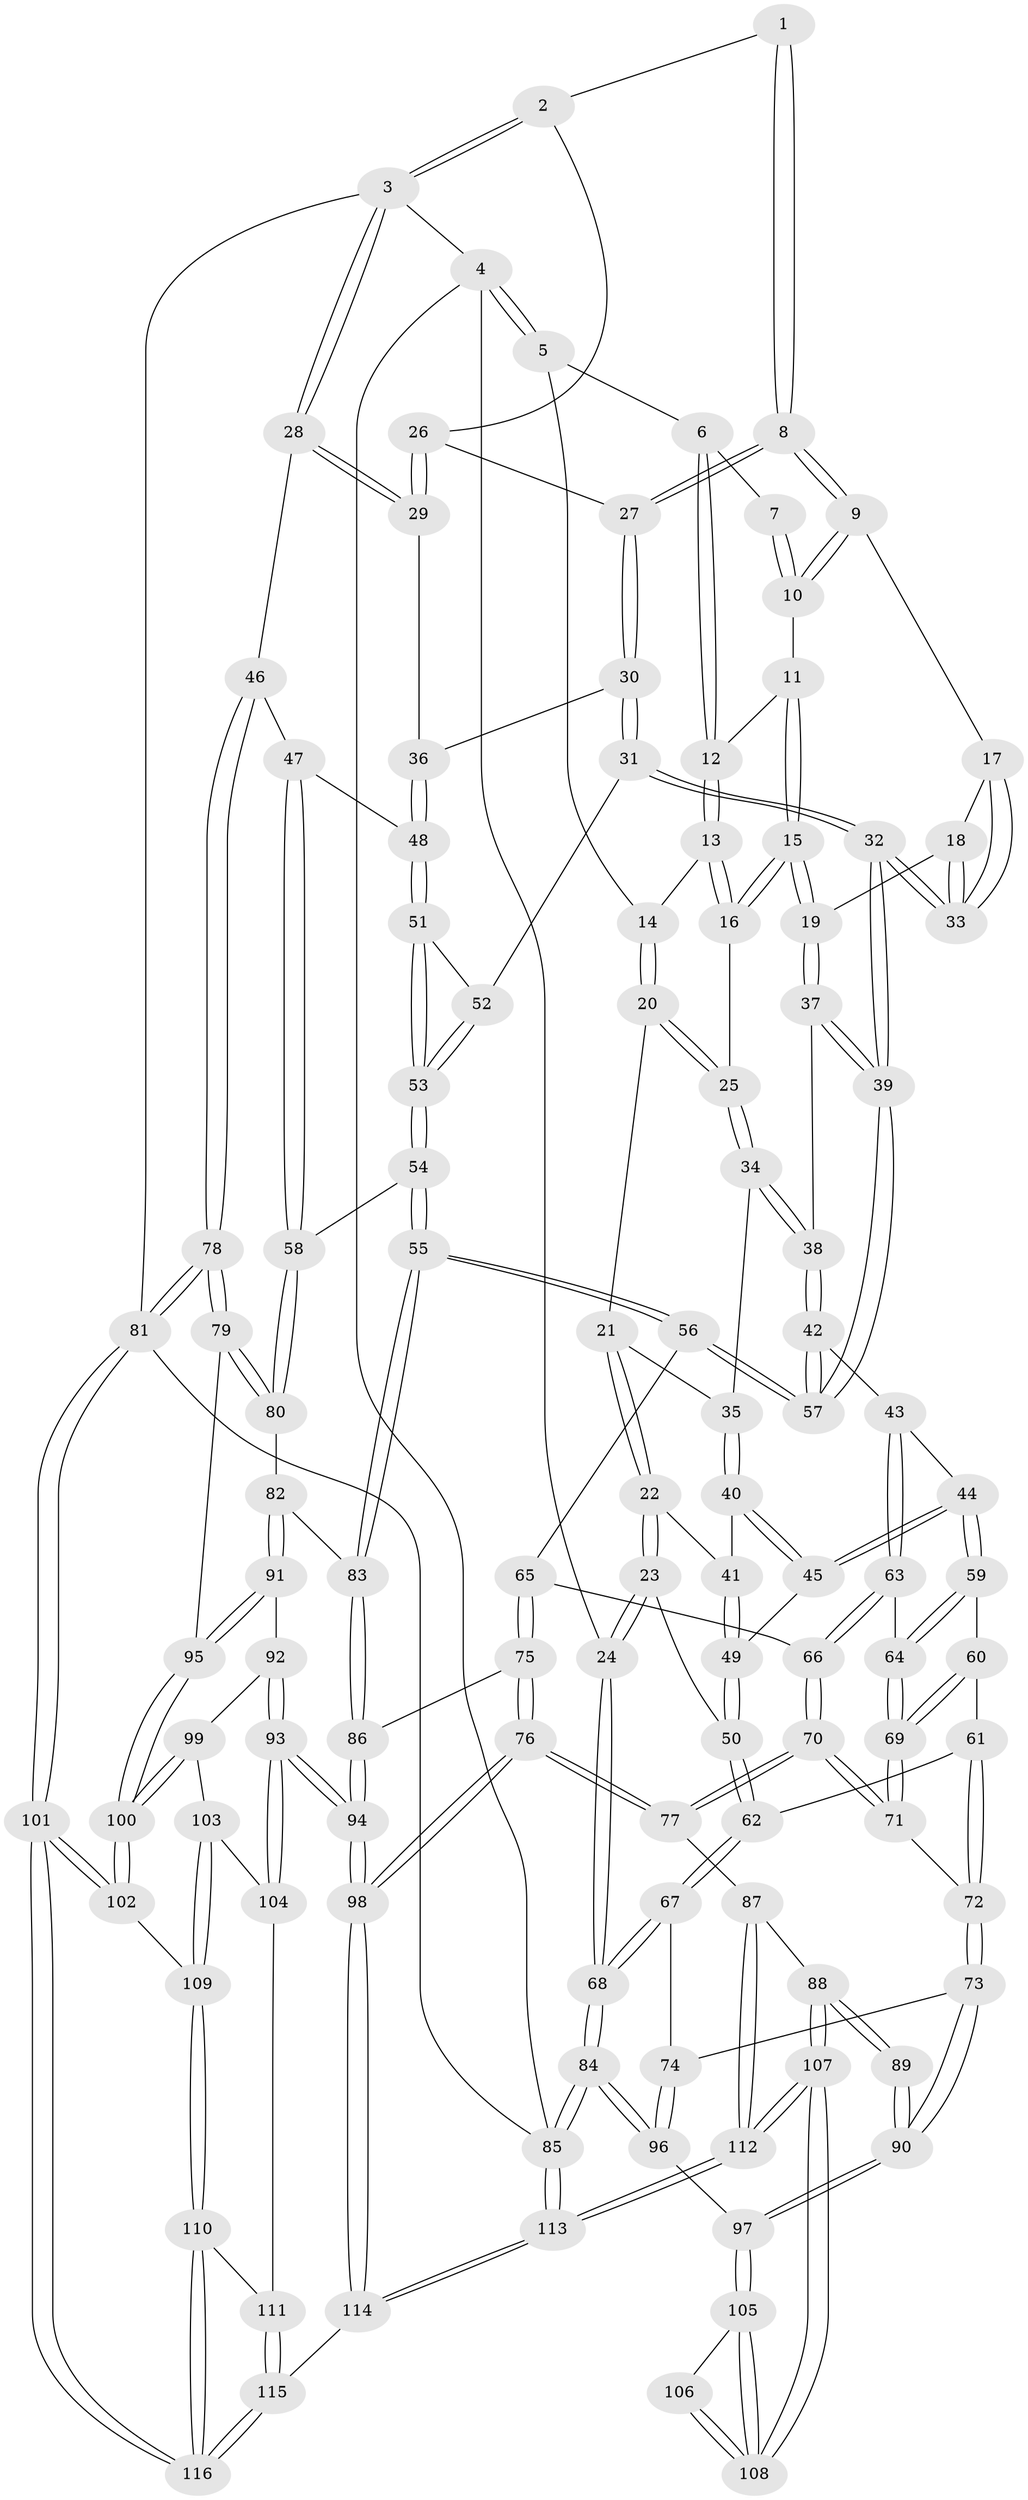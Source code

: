 // Generated by graph-tools (version 1.1) at 2025/03/03/09/25 03:03:22]
// undirected, 116 vertices, 287 edges
graph export_dot {
graph [start="1"]
  node [color=gray90,style=filled];
  1 [pos="+0.61174188756258+0"];
  2 [pos="+1+0"];
  3 [pos="+1+0"];
  4 [pos="+0+0"];
  5 [pos="+0.2231490901849464+0"];
  6 [pos="+0.4253551185131927+0"];
  7 [pos="+0.48254563635963527+0"];
  8 [pos="+0.6544290053633944+0.18859916055986656"];
  9 [pos="+0.6097932397349783+0.20420705659239713"];
  10 [pos="+0.5118172272819583+0.13975314341637715"];
  11 [pos="+0.46691682764160053+0.18927406234701005"];
  12 [pos="+0.40064830298468396+0.13308389733757175"];
  13 [pos="+0.3549963179224236+0.18490021670222925"];
  14 [pos="+0.24618332585787323+0.14599970641468518"];
  15 [pos="+0.4630123897498837+0.2824802681123577"];
  16 [pos="+0.3805419009525921+0.2635488922672557"];
  17 [pos="+0.603680139498286+0.21047540964685182"];
  18 [pos="+0.4725797178274939+0.2870160245754599"];
  19 [pos="+0.46845814453034795+0.2874220831211731"];
  20 [pos="+0.22430018747421784+0.18873399970225532"];
  21 [pos="+0.1775077380521843+0.23219310168867385"];
  22 [pos="+0.0464739851065749+0.2735275006762964"];
  23 [pos="+0+0.21487583178729447"];
  24 [pos="+0+0.20264468366708033"];
  25 [pos="+0.3347550920074786+0.29013868983824953"];
  26 [pos="+0.7930415560393828+0.18132287605986613"];
  27 [pos="+0.7182949598520018+0.22153481805315509"];
  28 [pos="+1+0.13847991155681832"];
  29 [pos="+0.903981438885112+0.2894891195365886"];
  30 [pos="+0.725759388808538+0.3460890487447227"];
  31 [pos="+0.7072782749842178+0.3775193043545039"];
  32 [pos="+0.6486849447792434+0.4140714791197003"];
  33 [pos="+0.5973285852126933+0.3538763124719051"];
  34 [pos="+0.31791538514267814+0.3150370934595936"];
  35 [pos="+0.26921950303043807+0.33467924229139046"];
  36 [pos="+0.8690941422884986+0.34805195000188377"];
  37 [pos="+0.45225307398989123+0.3921961329793962"];
  38 [pos="+0.383377313526813+0.43173702289950516"];
  39 [pos="+0.599021000168227+0.5010651173976889"];
  40 [pos="+0.22969209161116064+0.40651684966599416"];
  41 [pos="+0.07466106238161349+0.3035678146251781"];
  42 [pos="+0.35030630733128487+0.4817157889852235"];
  43 [pos="+0.3455347925808565+0.48506535923772853"];
  44 [pos="+0.26092321191233675+0.47780940180389647"];
  45 [pos="+0.2389301729817714+0.4554887064342316"];
  46 [pos="+1+0.4928137630514916"];
  47 [pos="+0.9138052597791311+0.4473209637181024"];
  48 [pos="+0.9086966068604123+0.44594673470633933"];
  49 [pos="+0.13308961863261784+0.4758327822284117"];
  50 [pos="+0.08992867738708689+0.5123626691181506"];
  51 [pos="+0.852922577012732+0.48017563131910085"];
  52 [pos="+0.711286075535103+0.3814202431052449"];
  53 [pos="+0.8036878153641721+0.5691378258464365"];
  54 [pos="+0.7914244087998265+0.6059559427985656"];
  55 [pos="+0.6521425717722381+0.6455916642616655"];
  56 [pos="+0.6029471298808494+0.6024560976956372"];
  57 [pos="+0.5964715491260512+0.5694302826227454"];
  58 [pos="+0.9016697504074362+0.6565558922899105"];
  59 [pos="+0.24626828201206627+0.5146464745476105"];
  60 [pos="+0.22000463855639454+0.5592966467138186"];
  61 [pos="+0.12476851140452223+0.629403117836213"];
  62 [pos="+0.08326976692281117+0.6211382086945905"];
  63 [pos="+0.37306084952147+0.6143441746358895"];
  64 [pos="+0.31833663280276936+0.6472005466427361"];
  65 [pos="+0.4846946791040086+0.6479839768186082"];
  66 [pos="+0.4340474109439696+0.6398306293361854"];
  67 [pos="+0.029974021670040468+0.6480614496731093"];
  68 [pos="+0+0.6364898543956737"];
  69 [pos="+0.29749597241418+0.6652824743762817"];
  70 [pos="+0.31510567447509713+0.8116770760449381"];
  71 [pos="+0.2631994620995852+0.7231821438255621"];
  72 [pos="+0.21350301504810495+0.7115556019397764"];
  73 [pos="+0.12031355044330455+0.8104880241786337"];
  74 [pos="+0.07459393198576893+0.7987162033853654"];
  75 [pos="+0.44278614047869225+0.7798464487099354"];
  76 [pos="+0.36102621371826965+0.8759492034271097"];
  77 [pos="+0.33250107853765126+0.8576930907366601"];
  78 [pos="+1+0.6941837748701049"];
  79 [pos="+1+0.7085412131612109"];
  80 [pos="+0.9088586175456985+0.6605505313171616"];
  81 [pos="+1+1"];
  82 [pos="+0.7708599489960849+0.7967482985629906"];
  83 [pos="+0.6523094184589422+0.6474832003680299"];
  84 [pos="+0+0.9368547650691345"];
  85 [pos="+0+1"];
  86 [pos="+0.6026077212608733+0.7903771334132698"];
  87 [pos="+0.23022356302276029+0.8857430238611622"];
  88 [pos="+0.17614073229697447+0.8762297680525165"];
  89 [pos="+0.16431197055685773+0.8721861239271175"];
  90 [pos="+0.16305446846585375+0.8710630091045539"];
  91 [pos="+0.7798265545015622+0.8158113519119596"];
  92 [pos="+0.7800882156797536+0.8249500090393115"];
  93 [pos="+0.6719016194822319+0.9101093505661295"];
  94 [pos="+0.5935553054484166+0.9449614858567852"];
  95 [pos="+1+0.7105244268318316"];
  96 [pos="+0+0.871666409327515"];
  97 [pos="+0.044539895824220216+0.9048362265626414"];
  98 [pos="+0.5037640780807467+1"];
  99 [pos="+0.8015033555004759+0.8490291347030418"];
  100 [pos="+0.8817867276135253+0.891088215922742"];
  101 [pos="+1+1"];
  102 [pos="+0.8839932221694139+0.9074239612502614"];
  103 [pos="+0.7824491086673923+0.9314318559102442"];
  104 [pos="+0.7801648644960879+0.9332204226159238"];
  105 [pos="+0.07128049702509436+0.9375330639375218"];
  106 [pos="+0.1531984522218596+0.8857188723908388"];
  107 [pos="+0.10844617756485429+1"];
  108 [pos="+0.09518497631417726+0.994121795043598"];
  109 [pos="+0.8370314167929539+0.9440464490352803"];
  110 [pos="+0.814207536392491+1"];
  111 [pos="+0.7789593889600617+0.9433634601988128"];
  112 [pos="+0.11471764337638171+1"];
  113 [pos="+0.10189475185222249+1"];
  114 [pos="+0.5057609479891964+1"];
  115 [pos="+0.5854340663836352+1"];
  116 [pos="+0.7894247595841161+1"];
  1 -- 2;
  1 -- 8;
  1 -- 8;
  2 -- 3;
  2 -- 3;
  2 -- 26;
  3 -- 4;
  3 -- 28;
  3 -- 28;
  3 -- 81;
  4 -- 5;
  4 -- 5;
  4 -- 24;
  4 -- 85;
  5 -- 6;
  5 -- 14;
  6 -- 7;
  6 -- 12;
  6 -- 12;
  7 -- 10;
  7 -- 10;
  8 -- 9;
  8 -- 9;
  8 -- 27;
  8 -- 27;
  9 -- 10;
  9 -- 10;
  9 -- 17;
  10 -- 11;
  11 -- 12;
  11 -- 15;
  11 -- 15;
  12 -- 13;
  12 -- 13;
  13 -- 14;
  13 -- 16;
  13 -- 16;
  14 -- 20;
  14 -- 20;
  15 -- 16;
  15 -- 16;
  15 -- 19;
  15 -- 19;
  16 -- 25;
  17 -- 18;
  17 -- 33;
  17 -- 33;
  18 -- 19;
  18 -- 33;
  18 -- 33;
  19 -- 37;
  19 -- 37;
  20 -- 21;
  20 -- 25;
  20 -- 25;
  21 -- 22;
  21 -- 22;
  21 -- 35;
  22 -- 23;
  22 -- 23;
  22 -- 41;
  23 -- 24;
  23 -- 24;
  23 -- 50;
  24 -- 68;
  24 -- 68;
  25 -- 34;
  25 -- 34;
  26 -- 27;
  26 -- 29;
  26 -- 29;
  27 -- 30;
  27 -- 30;
  28 -- 29;
  28 -- 29;
  28 -- 46;
  29 -- 36;
  30 -- 31;
  30 -- 31;
  30 -- 36;
  31 -- 32;
  31 -- 32;
  31 -- 52;
  32 -- 33;
  32 -- 33;
  32 -- 39;
  32 -- 39;
  34 -- 35;
  34 -- 38;
  34 -- 38;
  35 -- 40;
  35 -- 40;
  36 -- 48;
  36 -- 48;
  37 -- 38;
  37 -- 39;
  37 -- 39;
  38 -- 42;
  38 -- 42;
  39 -- 57;
  39 -- 57;
  40 -- 41;
  40 -- 45;
  40 -- 45;
  41 -- 49;
  41 -- 49;
  42 -- 43;
  42 -- 57;
  42 -- 57;
  43 -- 44;
  43 -- 63;
  43 -- 63;
  44 -- 45;
  44 -- 45;
  44 -- 59;
  44 -- 59;
  45 -- 49;
  46 -- 47;
  46 -- 78;
  46 -- 78;
  47 -- 48;
  47 -- 58;
  47 -- 58;
  48 -- 51;
  48 -- 51;
  49 -- 50;
  49 -- 50;
  50 -- 62;
  50 -- 62;
  51 -- 52;
  51 -- 53;
  51 -- 53;
  52 -- 53;
  52 -- 53;
  53 -- 54;
  53 -- 54;
  54 -- 55;
  54 -- 55;
  54 -- 58;
  55 -- 56;
  55 -- 56;
  55 -- 83;
  55 -- 83;
  56 -- 57;
  56 -- 57;
  56 -- 65;
  58 -- 80;
  58 -- 80;
  59 -- 60;
  59 -- 64;
  59 -- 64;
  60 -- 61;
  60 -- 69;
  60 -- 69;
  61 -- 62;
  61 -- 72;
  61 -- 72;
  62 -- 67;
  62 -- 67;
  63 -- 64;
  63 -- 66;
  63 -- 66;
  64 -- 69;
  64 -- 69;
  65 -- 66;
  65 -- 75;
  65 -- 75;
  66 -- 70;
  66 -- 70;
  67 -- 68;
  67 -- 68;
  67 -- 74;
  68 -- 84;
  68 -- 84;
  69 -- 71;
  69 -- 71;
  70 -- 71;
  70 -- 71;
  70 -- 77;
  70 -- 77;
  71 -- 72;
  72 -- 73;
  72 -- 73;
  73 -- 74;
  73 -- 90;
  73 -- 90;
  74 -- 96;
  74 -- 96;
  75 -- 76;
  75 -- 76;
  75 -- 86;
  76 -- 77;
  76 -- 77;
  76 -- 98;
  76 -- 98;
  77 -- 87;
  78 -- 79;
  78 -- 79;
  78 -- 81;
  78 -- 81;
  79 -- 80;
  79 -- 80;
  79 -- 95;
  80 -- 82;
  81 -- 101;
  81 -- 101;
  81 -- 85;
  82 -- 83;
  82 -- 91;
  82 -- 91;
  83 -- 86;
  83 -- 86;
  84 -- 85;
  84 -- 85;
  84 -- 96;
  84 -- 96;
  85 -- 113;
  85 -- 113;
  86 -- 94;
  86 -- 94;
  87 -- 88;
  87 -- 112;
  87 -- 112;
  88 -- 89;
  88 -- 89;
  88 -- 107;
  88 -- 107;
  89 -- 90;
  89 -- 90;
  90 -- 97;
  90 -- 97;
  91 -- 92;
  91 -- 95;
  91 -- 95;
  92 -- 93;
  92 -- 93;
  92 -- 99;
  93 -- 94;
  93 -- 94;
  93 -- 104;
  93 -- 104;
  94 -- 98;
  94 -- 98;
  95 -- 100;
  95 -- 100;
  96 -- 97;
  97 -- 105;
  97 -- 105;
  98 -- 114;
  98 -- 114;
  99 -- 100;
  99 -- 100;
  99 -- 103;
  100 -- 102;
  100 -- 102;
  101 -- 102;
  101 -- 102;
  101 -- 116;
  101 -- 116;
  102 -- 109;
  103 -- 104;
  103 -- 109;
  103 -- 109;
  104 -- 111;
  105 -- 106;
  105 -- 108;
  105 -- 108;
  106 -- 108;
  106 -- 108;
  107 -- 108;
  107 -- 108;
  107 -- 112;
  107 -- 112;
  109 -- 110;
  109 -- 110;
  110 -- 111;
  110 -- 116;
  110 -- 116;
  111 -- 115;
  111 -- 115;
  112 -- 113;
  112 -- 113;
  113 -- 114;
  113 -- 114;
  114 -- 115;
  115 -- 116;
  115 -- 116;
}

